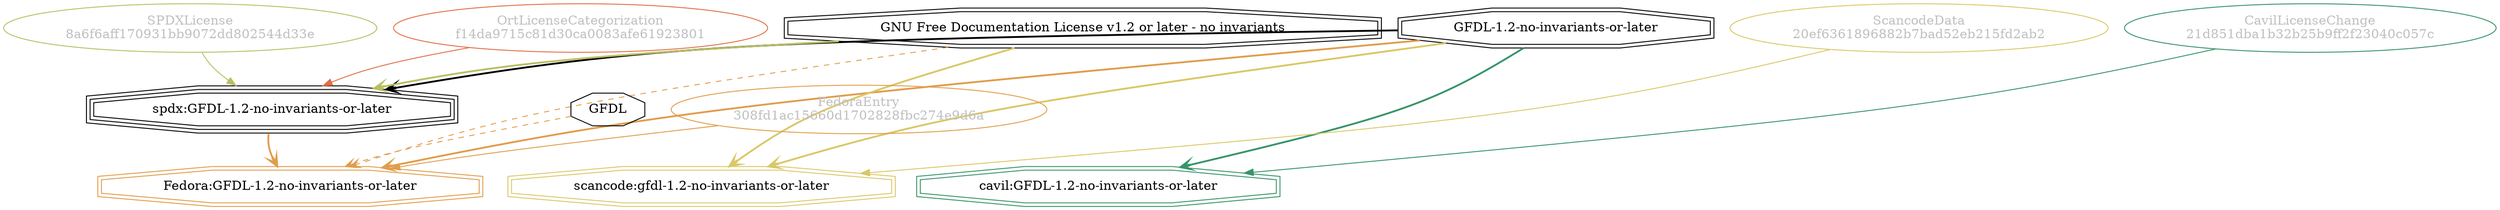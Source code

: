strict digraph {
    node [shape=box];
    graph [splines=curved];
    1818 [label="SPDXLicense\n8a6f6aff170931bb9072dd802544d33e"
         ,fontcolor=gray
         ,color="#b8bf62"
         ,fillcolor="beige;1"
         ,shape=ellipse];
    1819 [label="spdx:GFDL-1.2-no-invariants-or-later"
         ,shape=tripleoctagon];
    1820 [label="GFDL-1.2-no-invariants-or-later"
         ,shape=doubleoctagon];
    1821 [label="GNU Free Documentation License v1.2 or later - no invariants"
         ,shape=doubleoctagon];
    6395 [label=GFDL,shape=octagon];
    6413 [label="FedoraEntry\n308fd1ac15660d1702828fbc274e9d6a"
         ,fontcolor=gray
         ,color="#e09d4b"
         ,fillcolor="beige;1"
         ,shape=ellipse];
    6414 [label="Fedora:GFDL-1.2-no-invariants-or-later"
         ,color="#e09d4b"
         ,shape=doubleoctagon];
    15908 [label="ScancodeData\n20ef6361896882b7bad52eb215fd2ab2"
          ,fontcolor=gray
          ,color="#dac767"
          ,fillcolor="beige;1"
          ,shape=ellipse];
    15909 [label="scancode:gfdl-1.2-no-invariants-or-later"
          ,color="#dac767"
          ,shape=doubleoctagon];
    28702 [label="OrtLicenseCategorization\nf14da9715c81d30ca0083afe61923801"
          ,fontcolor=gray
          ,color="#e06f45"
          ,fillcolor="beige;1"
          ,shape=ellipse];
    36844 [label="CavilLicenseChange\n21d851dba1b32b25b9ff2f23040c057c"
          ,fontcolor=gray
          ,color="#379469"
          ,fillcolor="beige;1"
          ,shape=ellipse];
    36845 [label="cavil:GFDL-1.2-no-invariants-or-later"
          ,color="#379469"
          ,shape=doubleoctagon];
    1818 -> 1819 [weight=0.5
                 ,color="#b8bf62"];
    1819 -> 6414 [style=bold
                 ,arrowhead=vee
                 ,weight=0.7
                 ,color="#e09d4b"];
    1820 -> 1819 [style=bold
                 ,arrowhead=vee
                 ,weight=0.7];
    1820 -> 6414 [style=bold
                 ,arrowhead=vee
                 ,weight=0.7
                 ,color="#e09d4b"];
    1820 -> 15909 [style=bold
                  ,arrowhead=vee
                  ,weight=0.7
                  ,color="#dac767"];
    1820 -> 36845 [style=bold
                  ,arrowhead=vee
                  ,weight=0.7
                  ,color="#379469"];
    1820 -> 36845 [style=bold
                  ,arrowhead=vee
                  ,weight=0.7
                  ,color="#379469"];
    1821 -> 1819 [style=bold
                 ,arrowhead=vee
                 ,weight=0.7
                 ,color="#b8bf62"];
    1821 -> 6414 [style=dashed
                 ,arrowhead=vee
                 ,weight=0.5
                 ,color="#e09d4b"];
    1821 -> 15909 [style=bold
                  ,arrowhead=vee
                  ,weight=0.7
                  ,color="#dac767"];
    6395 -> 6414 [style=dashed
                 ,arrowhead=vee
                 ,weight=0.5
                 ,color="#e09d4b"];
    6413 -> 6414 [weight=0.5
                 ,color="#e09d4b"];
    15908 -> 15909 [weight=0.5
                   ,color="#dac767"];
    28702 -> 1819 [weight=0.5
                  ,color="#e06f45"];
    36844 -> 36845 [weight=0.5
                   ,color="#379469"];
}
